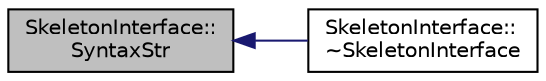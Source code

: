 digraph "SkeletonInterface::SyntaxStr"
{
  edge [fontname="Helvetica",fontsize="10",labelfontname="Helvetica",labelfontsize="10"];
  node [fontname="Helvetica",fontsize="10",shape=record];
  rankdir="LR";
  Node1 [label="SkeletonInterface::\lSyntaxStr",height=0.2,width=0.4,color="black", fillcolor="grey75", style="filled", fontcolor="black"];
  Node1 -> Node2 [dir="back",color="midnightblue",fontsize="10",style="solid",fontname="Helvetica"];
  Node2 [label="SkeletonInterface::\l~SkeletonInterface",height=0.2,width=0.4,color="black", fillcolor="white", style="filled",URL="$de/dab/class_skeleton_interface.html#a3de5f64aaab18c4d4d623f287f568f75",tooltip="Destructor. "];
}
